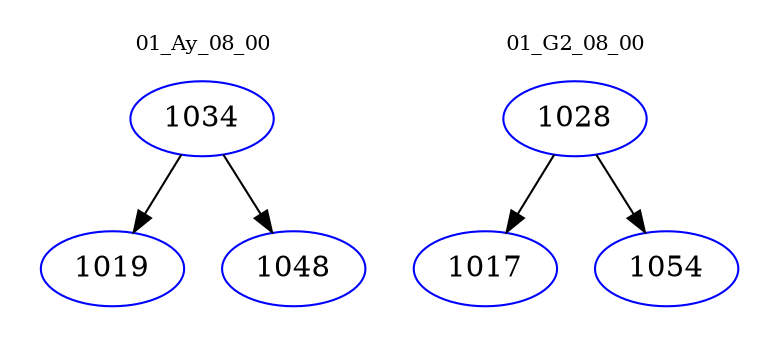 digraph{
subgraph cluster_0 {
color = white
label = "01_Ay_08_00";
fontsize=10;
T0_1034 [label="1034", color="blue"]
T0_1034 -> T0_1019 [color="black"]
T0_1019 [label="1019", color="blue"]
T0_1034 -> T0_1048 [color="black"]
T0_1048 [label="1048", color="blue"]
}
subgraph cluster_1 {
color = white
label = "01_G2_08_00";
fontsize=10;
T1_1028 [label="1028", color="blue"]
T1_1028 -> T1_1017 [color="black"]
T1_1017 [label="1017", color="blue"]
T1_1028 -> T1_1054 [color="black"]
T1_1054 [label="1054", color="blue"]
}
}
